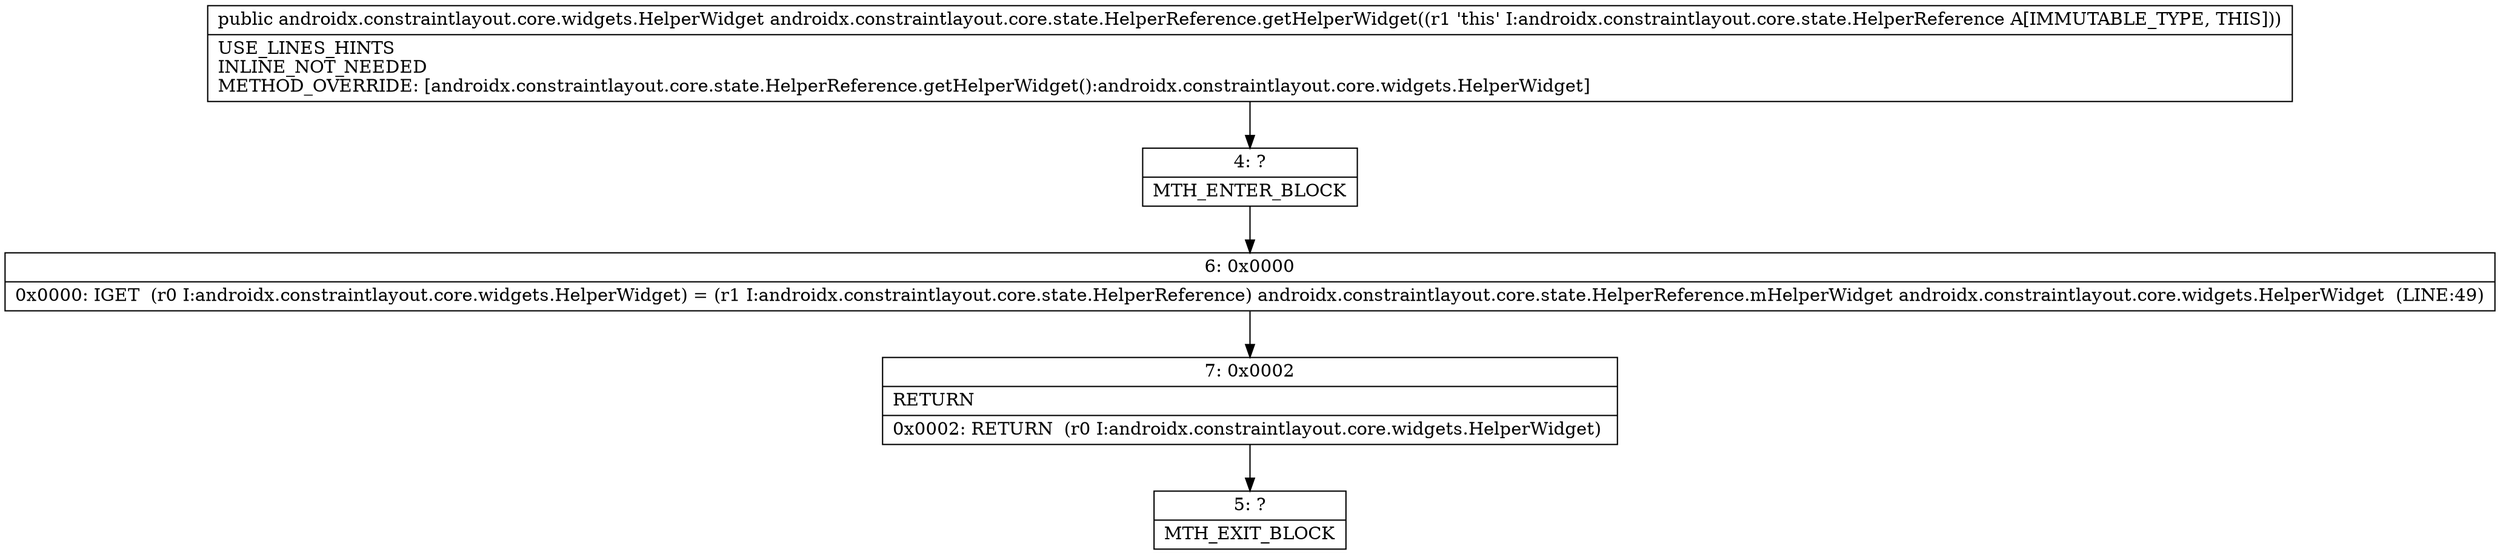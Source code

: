 digraph "CFG forandroidx.constraintlayout.core.state.HelperReference.getHelperWidget()Landroidx\/constraintlayout\/core\/widgets\/HelperWidget;" {
Node_4 [shape=record,label="{4\:\ ?|MTH_ENTER_BLOCK\l}"];
Node_6 [shape=record,label="{6\:\ 0x0000|0x0000: IGET  (r0 I:androidx.constraintlayout.core.widgets.HelperWidget) = (r1 I:androidx.constraintlayout.core.state.HelperReference) androidx.constraintlayout.core.state.HelperReference.mHelperWidget androidx.constraintlayout.core.widgets.HelperWidget  (LINE:49)\l}"];
Node_7 [shape=record,label="{7\:\ 0x0002|RETURN\l|0x0002: RETURN  (r0 I:androidx.constraintlayout.core.widgets.HelperWidget) \l}"];
Node_5 [shape=record,label="{5\:\ ?|MTH_EXIT_BLOCK\l}"];
MethodNode[shape=record,label="{public androidx.constraintlayout.core.widgets.HelperWidget androidx.constraintlayout.core.state.HelperReference.getHelperWidget((r1 'this' I:androidx.constraintlayout.core.state.HelperReference A[IMMUTABLE_TYPE, THIS]))  | USE_LINES_HINTS\lINLINE_NOT_NEEDED\lMETHOD_OVERRIDE: [androidx.constraintlayout.core.state.HelperReference.getHelperWidget():androidx.constraintlayout.core.widgets.HelperWidget]\l}"];
MethodNode -> Node_4;Node_4 -> Node_6;
Node_6 -> Node_7;
Node_7 -> Node_5;
}

